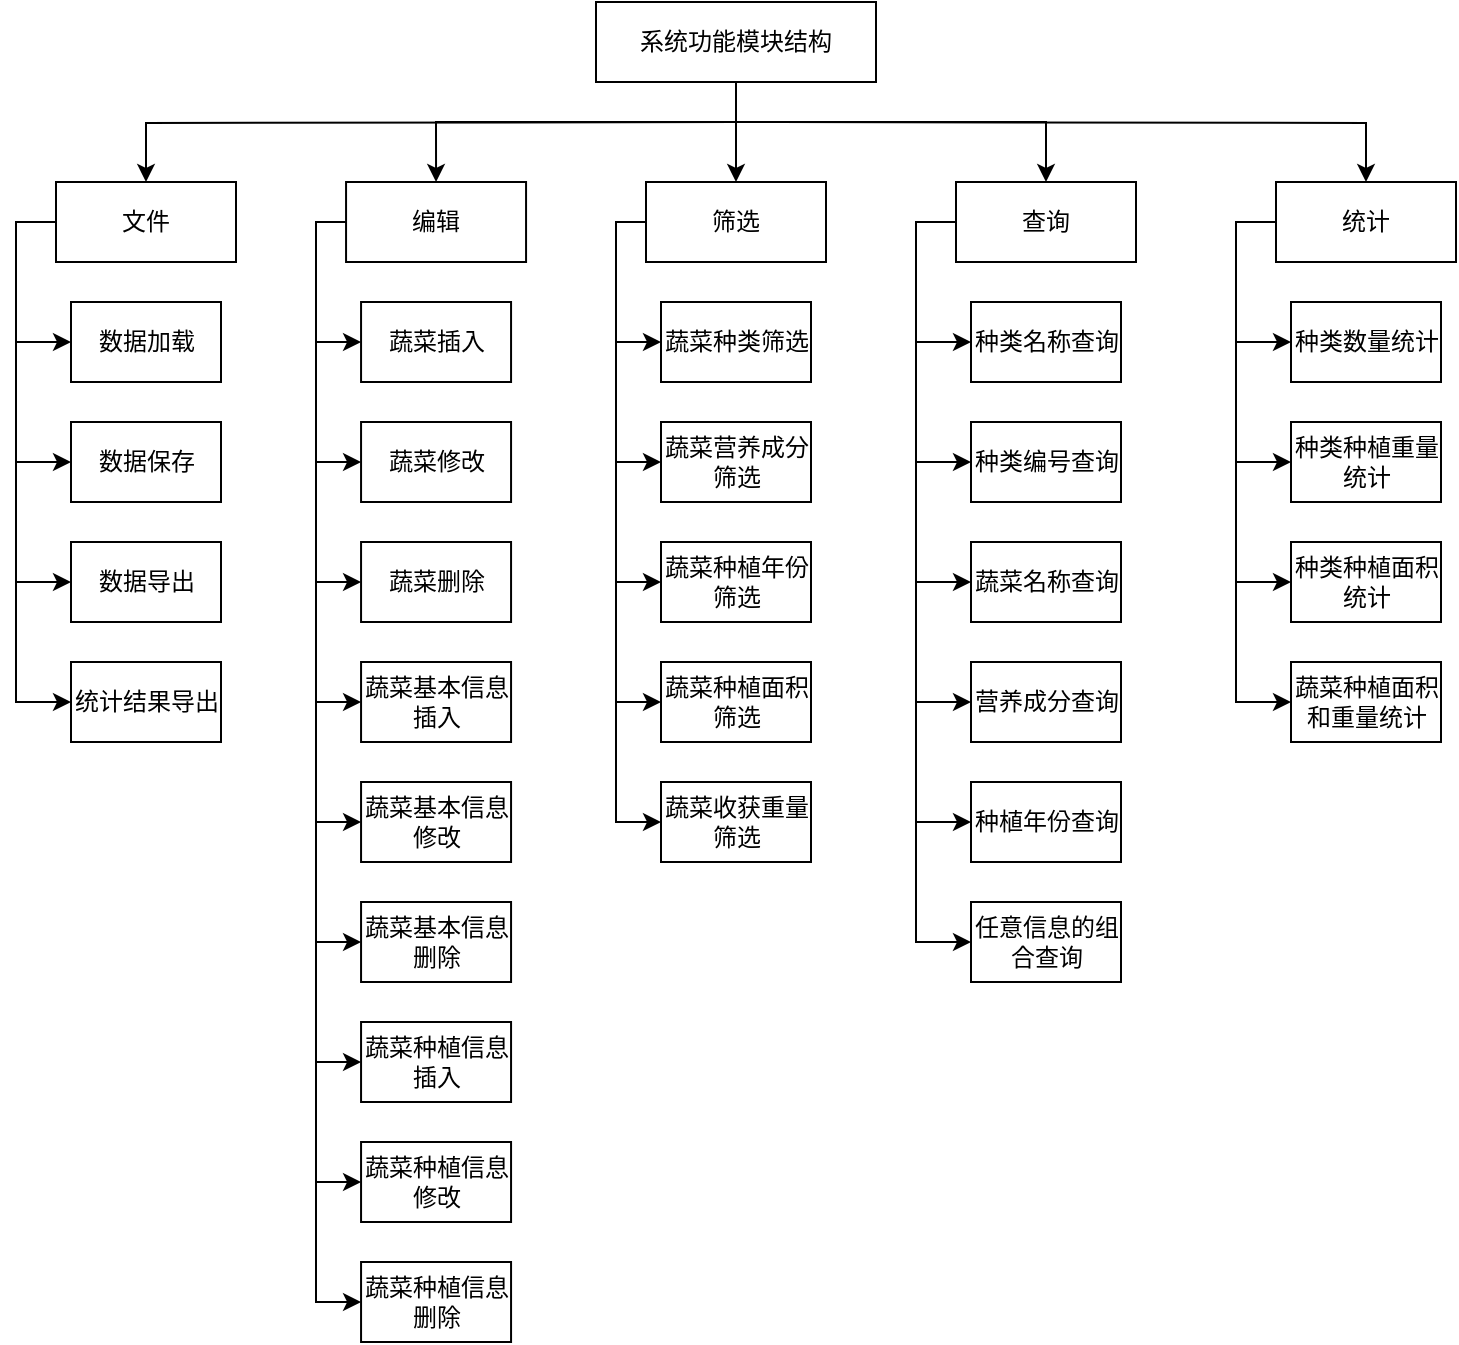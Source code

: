 <mxfile version="13.2.1" type="github">
  <diagram id="exqhPLrJmdU4n0ki0u2G" name="第 1 页">
    <mxGraphModel dx="813" dy="435" grid="1" gridSize="10" guides="1" tooltips="1" connect="1" arrows="1" fold="1" page="1" pageScale="1" pageWidth="827" pageHeight="1169" math="0" shadow="0">
      <root>
        <mxCell id="0" />
        <mxCell id="1" parent="0" />
        <mxCell id="yhO3mHSMQ-c0iJVhlPVC-1" value="" style="edgeStyle=orthogonalEdgeStyle;rounded=0;orthogonalLoop=1;jettySize=auto;html=1;" parent="1" target="yhO3mHSMQ-c0iJVhlPVC-7" edge="1">
          <mxGeometry relative="1" as="geometry">
            <mxPoint x="400" y="110" as="sourcePoint" />
          </mxGeometry>
        </mxCell>
        <mxCell id="yhO3mHSMQ-c0iJVhlPVC-2" style="edgeStyle=orthogonalEdgeStyle;rounded=0;orthogonalLoop=1;jettySize=auto;html=1;entryX=0.5;entryY=0;entryDx=0;entryDy=0;" parent="1" source="yhO3mHSMQ-c0iJVhlPVC-6" target="yhO3mHSMQ-c0iJVhlPVC-8" edge="1">
          <mxGeometry relative="1" as="geometry">
            <Array as="points">
              <mxPoint x="400" y="110" />
              <mxPoint x="250" y="110" />
            </Array>
          </mxGeometry>
        </mxCell>
        <mxCell id="yhO3mHSMQ-c0iJVhlPVC-3" style="edgeStyle=orthogonalEdgeStyle;rounded=0;orthogonalLoop=1;jettySize=auto;html=1;entryX=0.5;entryY=0;entryDx=0;entryDy=0;" parent="1" source="yhO3mHSMQ-c0iJVhlPVC-6" target="yhO3mHSMQ-c0iJVhlPVC-11" edge="1">
          <mxGeometry relative="1" as="geometry" />
        </mxCell>
        <mxCell id="yhO3mHSMQ-c0iJVhlPVC-4" style="edgeStyle=orthogonalEdgeStyle;rounded=0;orthogonalLoop=1;jettySize=auto;html=1;entryX=0.5;entryY=0;entryDx=0;entryDy=0;" parent="1" source="yhO3mHSMQ-c0iJVhlPVC-6" target="yhO3mHSMQ-c0iJVhlPVC-9" edge="1">
          <mxGeometry relative="1" as="geometry">
            <Array as="points">
              <mxPoint x="400" y="110" />
              <mxPoint x="555" y="110" />
            </Array>
          </mxGeometry>
        </mxCell>
        <mxCell id="yhO3mHSMQ-c0iJVhlPVC-5" style="edgeStyle=orthogonalEdgeStyle;rounded=0;orthogonalLoop=1;jettySize=auto;html=1;entryX=0.5;entryY=0;entryDx=0;entryDy=0;" parent="1" target="yhO3mHSMQ-c0iJVhlPVC-10" edge="1">
          <mxGeometry relative="1" as="geometry">
            <mxPoint x="420" y="110" as="sourcePoint" />
          </mxGeometry>
        </mxCell>
        <mxCell id="yhO3mHSMQ-c0iJVhlPVC-6" value="系统功能模块结构" style="rounded=0;whiteSpace=wrap;html=1;" parent="1" vertex="1">
          <mxGeometry x="330" y="50" width="140" height="40" as="geometry" />
        </mxCell>
        <mxCell id="2Yh8PHdGvWM2DxdbmKz8-3" value="" style="edgeStyle=orthogonalEdgeStyle;rounded=0;orthogonalLoop=1;jettySize=auto;html=1;exitX=0;exitY=0.5;exitDx=0;exitDy=0;" edge="1" parent="1" source="yhO3mHSMQ-c0iJVhlPVC-7" target="2Yh8PHdGvWM2DxdbmKz8-2">
          <mxGeometry relative="1" as="geometry">
            <mxPoint x="70" y="130" as="sourcePoint" />
            <Array as="points">
              <mxPoint x="40" y="160" />
              <mxPoint x="40" y="220" />
            </Array>
          </mxGeometry>
        </mxCell>
        <mxCell id="2Yh8PHdGvWM2DxdbmKz8-12" style="edgeStyle=orthogonalEdgeStyle;rounded=0;orthogonalLoop=1;jettySize=auto;html=1;entryX=0;entryY=0.5;entryDx=0;entryDy=0;exitX=0;exitY=0.5;exitDx=0;exitDy=0;" edge="1" parent="1" source="yhO3mHSMQ-c0iJVhlPVC-7" target="2Yh8PHdGvWM2DxdbmKz8-8">
          <mxGeometry relative="1" as="geometry">
            <mxPoint x="70" y="130" as="sourcePoint" />
            <Array as="points">
              <mxPoint x="40" y="160" />
              <mxPoint x="40" y="280" />
            </Array>
          </mxGeometry>
        </mxCell>
        <mxCell id="2Yh8PHdGvWM2DxdbmKz8-14" style="edgeStyle=orthogonalEdgeStyle;rounded=0;orthogonalLoop=1;jettySize=auto;html=1;entryX=0;entryY=0.5;entryDx=0;entryDy=0;exitX=0;exitY=0.5;exitDx=0;exitDy=0;" edge="1" parent="1" source="yhO3mHSMQ-c0iJVhlPVC-7" target="2Yh8PHdGvWM2DxdbmKz8-9">
          <mxGeometry relative="1" as="geometry">
            <mxPoint x="70" y="130" as="sourcePoint" />
            <Array as="points">
              <mxPoint x="40" y="160" />
              <mxPoint x="40" y="340" />
            </Array>
          </mxGeometry>
        </mxCell>
        <mxCell id="2Yh8PHdGvWM2DxdbmKz8-15" style="edgeStyle=orthogonalEdgeStyle;rounded=0;orthogonalLoop=1;jettySize=auto;html=1;exitX=0;exitY=0.5;exitDx=0;exitDy=0;" edge="1" parent="1" source="yhO3mHSMQ-c0iJVhlPVC-7" target="2Yh8PHdGvWM2DxdbmKz8-11">
          <mxGeometry relative="1" as="geometry">
            <mxPoint x="70" y="130" as="sourcePoint" />
            <Array as="points">
              <mxPoint x="40" y="160" />
              <mxPoint x="40" y="400" />
            </Array>
          </mxGeometry>
        </mxCell>
        <mxCell id="yhO3mHSMQ-c0iJVhlPVC-7" value="文件" style="rounded=0;whiteSpace=wrap;html=1;" parent="1" vertex="1">
          <mxGeometry x="60" y="140" width="90" height="40" as="geometry" />
        </mxCell>
        <mxCell id="2Yh8PHdGvWM2DxdbmKz8-2" value="数据加载" style="rounded=0;whiteSpace=wrap;html=1;" vertex="1" parent="1">
          <mxGeometry x="67.5" y="200" width="75" height="40" as="geometry" />
        </mxCell>
        <mxCell id="2Yh8PHdGvWM2DxdbmKz8-26" style="edgeStyle=orthogonalEdgeStyle;rounded=0;orthogonalLoop=1;jettySize=auto;html=1;" edge="1" parent="1" source="yhO3mHSMQ-c0iJVhlPVC-8" target="2Yh8PHdGvWM2DxdbmKz8-16">
          <mxGeometry relative="1" as="geometry">
            <Array as="points">
              <mxPoint x="190" y="160" />
              <mxPoint x="190" y="220" />
            </Array>
          </mxGeometry>
        </mxCell>
        <mxCell id="2Yh8PHdGvWM2DxdbmKz8-28" style="edgeStyle=orthogonalEdgeStyle;rounded=0;orthogonalLoop=1;jettySize=auto;html=1;" edge="1" parent="1" source="yhO3mHSMQ-c0iJVhlPVC-8" target="2Yh8PHdGvWM2DxdbmKz8-17">
          <mxGeometry relative="1" as="geometry">
            <Array as="points">
              <mxPoint x="190" y="160" />
              <mxPoint x="190" y="280" />
            </Array>
          </mxGeometry>
        </mxCell>
        <mxCell id="2Yh8PHdGvWM2DxdbmKz8-29" style="edgeStyle=orthogonalEdgeStyle;rounded=0;orthogonalLoop=1;jettySize=auto;html=1;" edge="1" parent="1" source="yhO3mHSMQ-c0iJVhlPVC-8" target="2Yh8PHdGvWM2DxdbmKz8-19">
          <mxGeometry relative="1" as="geometry">
            <Array as="points">
              <mxPoint x="190" y="160" />
              <mxPoint x="190" y="340" />
            </Array>
          </mxGeometry>
        </mxCell>
        <mxCell id="2Yh8PHdGvWM2DxdbmKz8-30" style="edgeStyle=orthogonalEdgeStyle;rounded=0;orthogonalLoop=1;jettySize=auto;html=1;" edge="1" parent="1" source="yhO3mHSMQ-c0iJVhlPVC-8" target="2Yh8PHdGvWM2DxdbmKz8-20">
          <mxGeometry relative="1" as="geometry">
            <Array as="points">
              <mxPoint x="190" y="160" />
              <mxPoint x="190" y="400" />
            </Array>
          </mxGeometry>
        </mxCell>
        <mxCell id="2Yh8PHdGvWM2DxdbmKz8-31" style="edgeStyle=orthogonalEdgeStyle;rounded=0;orthogonalLoop=1;jettySize=auto;html=1;" edge="1" parent="1" source="yhO3mHSMQ-c0iJVhlPVC-8" target="2Yh8PHdGvWM2DxdbmKz8-21">
          <mxGeometry relative="1" as="geometry">
            <Array as="points">
              <mxPoint x="190" y="160" />
              <mxPoint x="190" y="460" />
            </Array>
          </mxGeometry>
        </mxCell>
        <mxCell id="2Yh8PHdGvWM2DxdbmKz8-32" style="edgeStyle=orthogonalEdgeStyle;rounded=0;orthogonalLoop=1;jettySize=auto;html=1;" edge="1" parent="1" source="yhO3mHSMQ-c0iJVhlPVC-8" target="2Yh8PHdGvWM2DxdbmKz8-22">
          <mxGeometry relative="1" as="geometry">
            <Array as="points">
              <mxPoint x="190" y="160" />
              <mxPoint x="190" y="520" />
            </Array>
          </mxGeometry>
        </mxCell>
        <mxCell id="2Yh8PHdGvWM2DxdbmKz8-33" style="edgeStyle=orthogonalEdgeStyle;rounded=0;orthogonalLoop=1;jettySize=auto;html=1;" edge="1" parent="1" source="yhO3mHSMQ-c0iJVhlPVC-8" target="2Yh8PHdGvWM2DxdbmKz8-23">
          <mxGeometry relative="1" as="geometry">
            <Array as="points">
              <mxPoint x="190" y="160" />
              <mxPoint x="190" y="580" />
            </Array>
          </mxGeometry>
        </mxCell>
        <mxCell id="2Yh8PHdGvWM2DxdbmKz8-34" style="edgeStyle=orthogonalEdgeStyle;rounded=0;orthogonalLoop=1;jettySize=auto;html=1;" edge="1" parent="1" source="yhO3mHSMQ-c0iJVhlPVC-8" target="2Yh8PHdGvWM2DxdbmKz8-24">
          <mxGeometry relative="1" as="geometry">
            <Array as="points">
              <mxPoint x="190" y="160" />
              <mxPoint x="190" y="640" />
            </Array>
          </mxGeometry>
        </mxCell>
        <mxCell id="2Yh8PHdGvWM2DxdbmKz8-36" style="edgeStyle=orthogonalEdgeStyle;rounded=0;orthogonalLoop=1;jettySize=auto;html=1;" edge="1" parent="1" source="yhO3mHSMQ-c0iJVhlPVC-8" target="2Yh8PHdGvWM2DxdbmKz8-25">
          <mxGeometry relative="1" as="geometry">
            <Array as="points">
              <mxPoint x="190" y="160" />
              <mxPoint x="190" y="700" />
            </Array>
          </mxGeometry>
        </mxCell>
        <mxCell id="yhO3mHSMQ-c0iJVhlPVC-8" value="编辑" style="rounded=0;whiteSpace=wrap;html=1;" parent="1" vertex="1">
          <mxGeometry x="205.03" y="140" width="90" height="40" as="geometry" />
        </mxCell>
        <mxCell id="2Yh8PHdGvWM2DxdbmKz8-57" style="edgeStyle=orthogonalEdgeStyle;rounded=0;orthogonalLoop=1;jettySize=auto;html=1;" edge="1" parent="1" source="yhO3mHSMQ-c0iJVhlPVC-9" target="2Yh8PHdGvWM2DxdbmKz8-49">
          <mxGeometry relative="1" as="geometry">
            <Array as="points">
              <mxPoint x="490" y="160" />
              <mxPoint x="490" y="220" />
            </Array>
          </mxGeometry>
        </mxCell>
        <mxCell id="2Yh8PHdGvWM2DxdbmKz8-58" style="edgeStyle=orthogonalEdgeStyle;rounded=0;orthogonalLoop=1;jettySize=auto;html=1;" edge="1" parent="1" source="yhO3mHSMQ-c0iJVhlPVC-9" target="2Yh8PHdGvWM2DxdbmKz8-50">
          <mxGeometry relative="1" as="geometry">
            <Array as="points">
              <mxPoint x="490" y="160" />
              <mxPoint x="490" y="280" />
            </Array>
          </mxGeometry>
        </mxCell>
        <mxCell id="2Yh8PHdGvWM2DxdbmKz8-59" style="edgeStyle=orthogonalEdgeStyle;rounded=0;orthogonalLoop=1;jettySize=auto;html=1;" edge="1" parent="1" source="yhO3mHSMQ-c0iJVhlPVC-9" target="2Yh8PHdGvWM2DxdbmKz8-51">
          <mxGeometry relative="1" as="geometry">
            <Array as="points">
              <mxPoint x="490" y="160" />
              <mxPoint x="490" y="340" />
            </Array>
          </mxGeometry>
        </mxCell>
        <mxCell id="2Yh8PHdGvWM2DxdbmKz8-60" style="edgeStyle=orthogonalEdgeStyle;rounded=0;orthogonalLoop=1;jettySize=auto;html=1;" edge="1" parent="1" source="yhO3mHSMQ-c0iJVhlPVC-9" target="2Yh8PHdGvWM2DxdbmKz8-53">
          <mxGeometry relative="1" as="geometry">
            <Array as="points">
              <mxPoint x="490" y="160" />
              <mxPoint x="490" y="400" />
            </Array>
          </mxGeometry>
        </mxCell>
        <mxCell id="2Yh8PHdGvWM2DxdbmKz8-61" style="edgeStyle=orthogonalEdgeStyle;rounded=0;orthogonalLoop=1;jettySize=auto;html=1;" edge="1" parent="1" source="yhO3mHSMQ-c0iJVhlPVC-9" target="2Yh8PHdGvWM2DxdbmKz8-54">
          <mxGeometry relative="1" as="geometry">
            <Array as="points">
              <mxPoint x="490" y="160" />
              <mxPoint x="490" y="460" />
            </Array>
          </mxGeometry>
        </mxCell>
        <mxCell id="2Yh8PHdGvWM2DxdbmKz8-62" style="edgeStyle=orthogonalEdgeStyle;rounded=0;orthogonalLoop=1;jettySize=auto;html=1;" edge="1" parent="1" source="yhO3mHSMQ-c0iJVhlPVC-9" target="2Yh8PHdGvWM2DxdbmKz8-56">
          <mxGeometry relative="1" as="geometry">
            <Array as="points">
              <mxPoint x="490" y="160" />
              <mxPoint x="490" y="520" />
            </Array>
          </mxGeometry>
        </mxCell>
        <mxCell id="yhO3mHSMQ-c0iJVhlPVC-9" value="查询" style="rounded=0;whiteSpace=wrap;html=1;" parent="1" vertex="1">
          <mxGeometry x="510" y="140" width="90" height="40" as="geometry" />
        </mxCell>
        <mxCell id="2Yh8PHdGvWM2DxdbmKz8-67" style="edgeStyle=orthogonalEdgeStyle;rounded=0;orthogonalLoop=1;jettySize=auto;html=1;" edge="1" parent="1" source="yhO3mHSMQ-c0iJVhlPVC-10" target="2Yh8PHdGvWM2DxdbmKz8-63">
          <mxGeometry relative="1" as="geometry">
            <Array as="points">
              <mxPoint x="650" y="160" />
              <mxPoint x="650" y="220" />
            </Array>
          </mxGeometry>
        </mxCell>
        <mxCell id="2Yh8PHdGvWM2DxdbmKz8-68" style="edgeStyle=orthogonalEdgeStyle;rounded=0;orthogonalLoop=1;jettySize=auto;html=1;" edge="1" parent="1" source="yhO3mHSMQ-c0iJVhlPVC-10" target="2Yh8PHdGvWM2DxdbmKz8-64">
          <mxGeometry relative="1" as="geometry">
            <Array as="points">
              <mxPoint x="650" y="160" />
              <mxPoint x="650" y="280" />
            </Array>
          </mxGeometry>
        </mxCell>
        <mxCell id="2Yh8PHdGvWM2DxdbmKz8-69" style="edgeStyle=orthogonalEdgeStyle;rounded=0;orthogonalLoop=1;jettySize=auto;html=1;" edge="1" parent="1" source="yhO3mHSMQ-c0iJVhlPVC-10" target="2Yh8PHdGvWM2DxdbmKz8-65">
          <mxGeometry relative="1" as="geometry">
            <Array as="points">
              <mxPoint x="650" y="160" />
              <mxPoint x="650" y="340" />
            </Array>
          </mxGeometry>
        </mxCell>
        <mxCell id="2Yh8PHdGvWM2DxdbmKz8-70" style="edgeStyle=orthogonalEdgeStyle;rounded=0;orthogonalLoop=1;jettySize=auto;html=1;" edge="1" parent="1" source="yhO3mHSMQ-c0iJVhlPVC-10" target="2Yh8PHdGvWM2DxdbmKz8-66">
          <mxGeometry relative="1" as="geometry">
            <Array as="points">
              <mxPoint x="650" y="160" />
              <mxPoint x="650" y="400" />
            </Array>
          </mxGeometry>
        </mxCell>
        <mxCell id="yhO3mHSMQ-c0iJVhlPVC-10" value="统计" style="rounded=0;whiteSpace=wrap;html=1;" parent="1" vertex="1">
          <mxGeometry x="670" y="140" width="90" height="40" as="geometry" />
        </mxCell>
        <mxCell id="2Yh8PHdGvWM2DxdbmKz8-43" style="edgeStyle=orthogonalEdgeStyle;rounded=0;orthogonalLoop=1;jettySize=auto;html=1;" edge="1" parent="1" source="yhO3mHSMQ-c0iJVhlPVC-11" target="2Yh8PHdGvWM2DxdbmKz8-35">
          <mxGeometry relative="1" as="geometry">
            <Array as="points">
              <mxPoint x="340" y="160" />
              <mxPoint x="340" y="220" />
            </Array>
          </mxGeometry>
        </mxCell>
        <mxCell id="2Yh8PHdGvWM2DxdbmKz8-44" style="edgeStyle=orthogonalEdgeStyle;rounded=0;orthogonalLoop=1;jettySize=auto;html=1;" edge="1" parent="1" source="yhO3mHSMQ-c0iJVhlPVC-11" target="2Yh8PHdGvWM2DxdbmKz8-37">
          <mxGeometry relative="1" as="geometry">
            <Array as="points">
              <mxPoint x="340" y="160" />
              <mxPoint x="340" y="280" />
            </Array>
          </mxGeometry>
        </mxCell>
        <mxCell id="2Yh8PHdGvWM2DxdbmKz8-45" style="edgeStyle=orthogonalEdgeStyle;rounded=0;orthogonalLoop=1;jettySize=auto;html=1;" edge="1" parent="1" source="yhO3mHSMQ-c0iJVhlPVC-11" target="2Yh8PHdGvWM2DxdbmKz8-38">
          <mxGeometry relative="1" as="geometry">
            <Array as="points">
              <mxPoint x="340" y="160" />
              <mxPoint x="340" y="340" />
            </Array>
          </mxGeometry>
        </mxCell>
        <mxCell id="2Yh8PHdGvWM2DxdbmKz8-47" style="edgeStyle=orthogonalEdgeStyle;rounded=0;orthogonalLoop=1;jettySize=auto;html=1;" edge="1" parent="1" source="yhO3mHSMQ-c0iJVhlPVC-11" target="2Yh8PHdGvWM2DxdbmKz8-40">
          <mxGeometry relative="1" as="geometry">
            <Array as="points">
              <mxPoint x="340" y="160" />
              <mxPoint x="340" y="400" />
            </Array>
          </mxGeometry>
        </mxCell>
        <mxCell id="2Yh8PHdGvWM2DxdbmKz8-48" style="edgeStyle=orthogonalEdgeStyle;rounded=0;orthogonalLoop=1;jettySize=auto;html=1;" edge="1" parent="1" source="yhO3mHSMQ-c0iJVhlPVC-11" target="2Yh8PHdGvWM2DxdbmKz8-42">
          <mxGeometry relative="1" as="geometry">
            <Array as="points">
              <mxPoint x="340" y="160" />
              <mxPoint x="340" y="460" />
            </Array>
          </mxGeometry>
        </mxCell>
        <mxCell id="yhO3mHSMQ-c0iJVhlPVC-11" value="筛选" style="rounded=0;whiteSpace=wrap;html=1;" parent="1" vertex="1">
          <mxGeometry x="355" y="140" width="90" height="40" as="geometry" />
        </mxCell>
        <mxCell id="2Yh8PHdGvWM2DxdbmKz8-8" value="数据保存" style="rounded=0;whiteSpace=wrap;html=1;" vertex="1" parent="1">
          <mxGeometry x="67.5" y="260" width="75" height="40" as="geometry" />
        </mxCell>
        <mxCell id="2Yh8PHdGvWM2DxdbmKz8-9" value="数据导出" style="rounded=0;whiteSpace=wrap;html=1;" vertex="1" parent="1">
          <mxGeometry x="67.5" y="320" width="75" height="40" as="geometry" />
        </mxCell>
        <mxCell id="2Yh8PHdGvWM2DxdbmKz8-11" value="统计结果导出" style="rounded=0;whiteSpace=wrap;html=1;" vertex="1" parent="1">
          <mxGeometry x="67.5" y="380" width="75" height="40" as="geometry" />
        </mxCell>
        <mxCell id="2Yh8PHdGvWM2DxdbmKz8-16" value="蔬菜插入" style="rounded=0;whiteSpace=wrap;html=1;" vertex="1" parent="1">
          <mxGeometry x="212.53" y="200" width="75" height="40" as="geometry" />
        </mxCell>
        <mxCell id="2Yh8PHdGvWM2DxdbmKz8-17" value="蔬菜修改" style="rounded=0;whiteSpace=wrap;html=1;" vertex="1" parent="1">
          <mxGeometry x="212.53" y="260" width="75" height="40" as="geometry" />
        </mxCell>
        <mxCell id="2Yh8PHdGvWM2DxdbmKz8-19" value="蔬菜删除" style="rounded=0;whiteSpace=wrap;html=1;" vertex="1" parent="1">
          <mxGeometry x="212.53" y="320" width="75" height="40" as="geometry" />
        </mxCell>
        <mxCell id="2Yh8PHdGvWM2DxdbmKz8-20" value="蔬菜基本信息插入" style="rounded=0;whiteSpace=wrap;html=1;" vertex="1" parent="1">
          <mxGeometry x="212.53" y="380" width="75" height="40" as="geometry" />
        </mxCell>
        <mxCell id="2Yh8PHdGvWM2DxdbmKz8-21" value="蔬菜基本信息修改" style="rounded=0;whiteSpace=wrap;html=1;" vertex="1" parent="1">
          <mxGeometry x="212.53" y="440" width="75" height="40" as="geometry" />
        </mxCell>
        <mxCell id="2Yh8PHdGvWM2DxdbmKz8-22" value="蔬菜基本信息删除" style="rounded=0;whiteSpace=wrap;html=1;" vertex="1" parent="1">
          <mxGeometry x="212.53" y="500" width="75" height="40" as="geometry" />
        </mxCell>
        <mxCell id="2Yh8PHdGvWM2DxdbmKz8-23" value="蔬菜种植信息插入" style="rounded=0;whiteSpace=wrap;html=1;" vertex="1" parent="1">
          <mxGeometry x="212.53" y="560" width="75" height="40" as="geometry" />
        </mxCell>
        <mxCell id="2Yh8PHdGvWM2DxdbmKz8-24" value="蔬菜种植信息修改" style="rounded=0;whiteSpace=wrap;html=1;" vertex="1" parent="1">
          <mxGeometry x="212.53" y="620" width="75" height="40" as="geometry" />
        </mxCell>
        <mxCell id="2Yh8PHdGvWM2DxdbmKz8-25" value="蔬菜种植信息删除" style="rounded=0;whiteSpace=wrap;html=1;" vertex="1" parent="1">
          <mxGeometry x="212.53" y="680" width="75" height="40" as="geometry" />
        </mxCell>
        <mxCell id="2Yh8PHdGvWM2DxdbmKz8-35" value="蔬菜种类筛选" style="rounded=0;whiteSpace=wrap;html=1;" vertex="1" parent="1">
          <mxGeometry x="362.5" y="200" width="75" height="40" as="geometry" />
        </mxCell>
        <mxCell id="2Yh8PHdGvWM2DxdbmKz8-37" value="蔬菜营养成分筛选" style="rounded=0;whiteSpace=wrap;html=1;" vertex="1" parent="1">
          <mxGeometry x="362.5" y="260" width="75" height="40" as="geometry" />
        </mxCell>
        <mxCell id="2Yh8PHdGvWM2DxdbmKz8-38" value="蔬菜种植年份筛选" style="rounded=0;whiteSpace=wrap;html=1;" vertex="1" parent="1">
          <mxGeometry x="362.5" y="320" width="75" height="40" as="geometry" />
        </mxCell>
        <mxCell id="2Yh8PHdGvWM2DxdbmKz8-40" value="蔬菜种植面积筛选" style="rounded=0;whiteSpace=wrap;html=1;" vertex="1" parent="1">
          <mxGeometry x="362.5" y="380" width="75" height="40" as="geometry" />
        </mxCell>
        <mxCell id="2Yh8PHdGvWM2DxdbmKz8-42" value="蔬菜收获重量筛选" style="rounded=0;whiteSpace=wrap;html=1;" vertex="1" parent="1">
          <mxGeometry x="362.5" y="440" width="75" height="40" as="geometry" />
        </mxCell>
        <mxCell id="2Yh8PHdGvWM2DxdbmKz8-49" value="种类名称查询" style="rounded=0;whiteSpace=wrap;html=1;" vertex="1" parent="1">
          <mxGeometry x="517.5" y="200" width="75" height="40" as="geometry" />
        </mxCell>
        <mxCell id="2Yh8PHdGvWM2DxdbmKz8-50" value="种类编号查询" style="rounded=0;whiteSpace=wrap;html=1;" vertex="1" parent="1">
          <mxGeometry x="517.5" y="260" width="75" height="40" as="geometry" />
        </mxCell>
        <mxCell id="2Yh8PHdGvWM2DxdbmKz8-51" value="蔬菜名称查询" style="rounded=0;whiteSpace=wrap;html=1;" vertex="1" parent="1">
          <mxGeometry x="517.5" y="320" width="75" height="40" as="geometry" />
        </mxCell>
        <mxCell id="2Yh8PHdGvWM2DxdbmKz8-53" value="营养成分查询" style="rounded=0;whiteSpace=wrap;html=1;" vertex="1" parent="1">
          <mxGeometry x="517.5" y="380" width="75" height="40" as="geometry" />
        </mxCell>
        <mxCell id="2Yh8PHdGvWM2DxdbmKz8-54" value="种植年份查询" style="rounded=0;whiteSpace=wrap;html=1;" vertex="1" parent="1">
          <mxGeometry x="517.5" y="440" width="75" height="40" as="geometry" />
        </mxCell>
        <mxCell id="2Yh8PHdGvWM2DxdbmKz8-56" value="任意信息的组合查询" style="rounded=0;whiteSpace=wrap;html=1;" vertex="1" parent="1">
          <mxGeometry x="517.5" y="500" width="75" height="40" as="geometry" />
        </mxCell>
        <mxCell id="2Yh8PHdGvWM2DxdbmKz8-63" value="种类数量统计" style="rounded=0;whiteSpace=wrap;html=1;" vertex="1" parent="1">
          <mxGeometry x="677.5" y="200" width="75" height="40" as="geometry" />
        </mxCell>
        <mxCell id="2Yh8PHdGvWM2DxdbmKz8-64" value="种类种植重量统计" style="rounded=0;whiteSpace=wrap;html=1;" vertex="1" parent="1">
          <mxGeometry x="677.5" y="260" width="75" height="40" as="geometry" />
        </mxCell>
        <mxCell id="2Yh8PHdGvWM2DxdbmKz8-65" value="种类种植面积统计" style="rounded=0;whiteSpace=wrap;html=1;" vertex="1" parent="1">
          <mxGeometry x="677.5" y="320" width="75" height="40" as="geometry" />
        </mxCell>
        <mxCell id="2Yh8PHdGvWM2DxdbmKz8-66" value="蔬菜种植面积和重量统计" style="rounded=0;whiteSpace=wrap;html=1;" vertex="1" parent="1">
          <mxGeometry x="677.5" y="380" width="75" height="40" as="geometry" />
        </mxCell>
      </root>
    </mxGraphModel>
  </diagram>
</mxfile>
